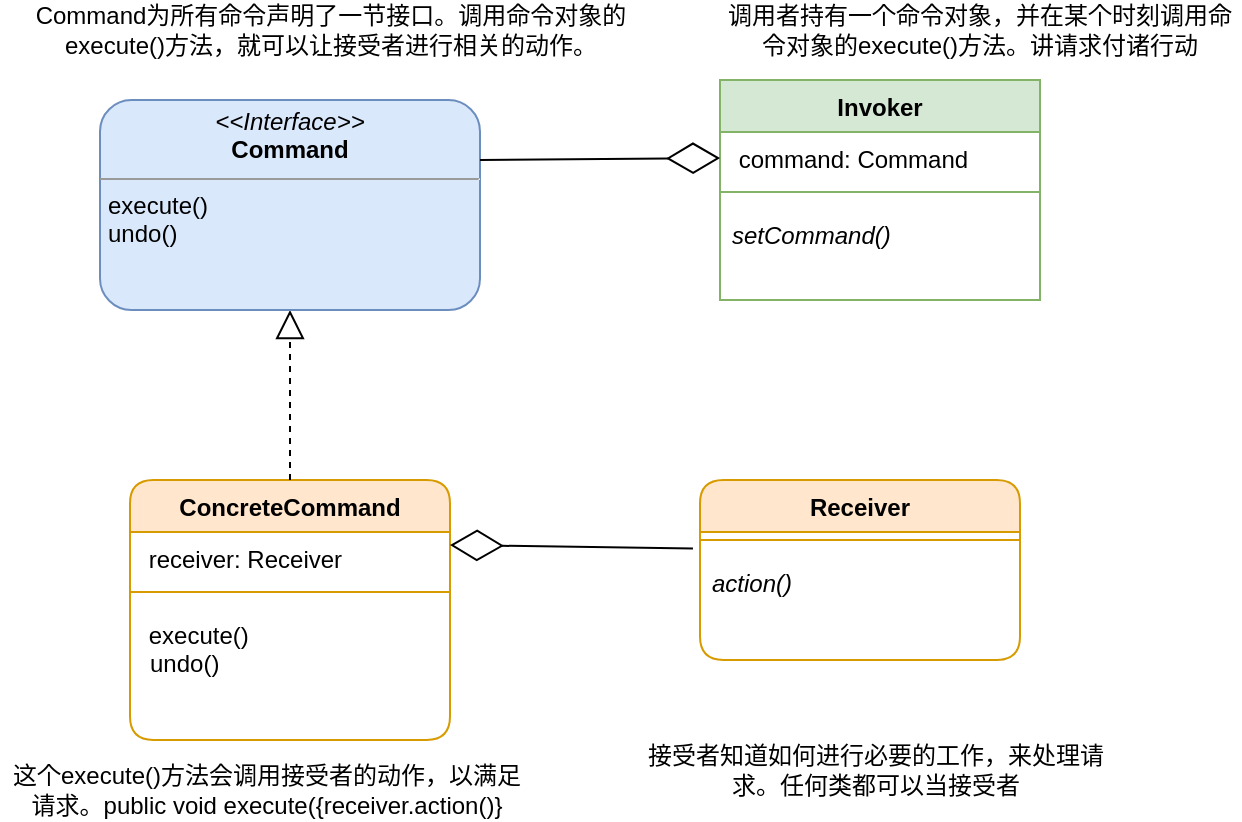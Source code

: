 <mxfile version="22.1.11" type="device">
  <diagram name="第 1 页" id="kHibCsJc4294tQFN3clH">
    <mxGraphModel dx="1005" dy="673" grid="1" gridSize="10" guides="1" tooltips="1" connect="1" arrows="1" fold="1" page="1" pageScale="1" pageWidth="2000" pageHeight="10000" math="0" shadow="0">
      <root>
        <mxCell id="0" />
        <mxCell id="1" parent="0" />
        <mxCell id="kwupcgz2W6ZuytT3eZMv-5" value="ConcreteCommand" style="swimlane;fontStyle=1;align=center;verticalAlign=top;childLayout=stackLayout;horizontal=1;startSize=26;horizontalStack=0;resizeParent=1;resizeParentMax=0;resizeLast=0;collapsible=1;marginBottom=0;whiteSpace=wrap;html=1;swimlaneLine=1;rounded=1;fillColor=#ffe6cc;strokeColor=#d79b00;" parent="1" vertex="1">
          <mxGeometry x="495" y="470" width="160" height="130" as="geometry" />
        </mxCell>
        <mxCell id="-3K28Fer6APiC0GXlQ0C-3" value="" style="endArrow=block;dashed=1;endFill=0;endSize=12;html=1;rounded=0;entryX=0.5;entryY=1;entryDx=0;entryDy=0;" edge="1" parent="kwupcgz2W6ZuytT3eZMv-5" target="-3K28Fer6APiC0GXlQ0C-1">
          <mxGeometry width="160" relative="1" as="geometry">
            <mxPoint x="80" as="sourcePoint" />
            <mxPoint x="240" as="targetPoint" />
          </mxGeometry>
        </mxCell>
        <mxCell id="kwupcgz2W6ZuytT3eZMv-6" value="&amp;nbsp;receiver: Receiver" style="text;strokeColor=none;fillColor=none;align=left;verticalAlign=top;spacingLeft=4;spacingRight=4;overflow=hidden;rotatable=0;points=[[0,0.5],[1,0.5]];portConstraint=eastwest;whiteSpace=wrap;html=1;" parent="kwupcgz2W6ZuytT3eZMv-5" vertex="1">
          <mxGeometry y="26" width="160" height="26" as="geometry" />
        </mxCell>
        <mxCell id="kwupcgz2W6ZuytT3eZMv-7" value="" style="line;strokeWidth=1;fillColor=none;align=left;verticalAlign=middle;spacingTop=-1;spacingLeft=3;spacingRight=3;rotatable=0;labelPosition=right;points=[];portConstraint=eastwest;strokeColor=inherit;" parent="kwupcgz2W6ZuytT3eZMv-5" vertex="1">
          <mxGeometry y="52" width="160" height="8" as="geometry" />
        </mxCell>
        <mxCell id="kwupcgz2W6ZuytT3eZMv-8" value="&lt;p style=&quot;text-align: center; border-color: var(--border-color); margin: 4px 0px 0px;&quot;&gt;&lt;span style=&quot;background-color: initial; text-align: left;&quot;&gt;&lt;i&gt;&amp;nbsp;&lt;/i&gt;execute()&lt;/span&gt;&lt;/p&gt;&lt;p style=&quot;border-color: var(--border-color); margin: 0px 0px 0px 4px;&quot;&gt;undo()&lt;/p&gt;" style="text;strokeColor=none;fillColor=none;align=left;verticalAlign=top;spacingLeft=4;spacingRight=4;overflow=hidden;rotatable=0;points=[[0,0.5],[1,0.5]];portConstraint=eastwest;whiteSpace=wrap;html=1;" parent="kwupcgz2W6ZuytT3eZMv-5" vertex="1">
          <mxGeometry y="60" width="160" height="70" as="geometry" />
        </mxCell>
        <mxCell id="-3K28Fer6APiC0GXlQ0C-1" value="&lt;p style=&quot;margin:0px;margin-top:4px;text-align:center;&quot;&gt;&lt;i&gt;&amp;lt;&amp;lt;Interface&amp;gt;&amp;gt;&lt;/i&gt;&lt;br&gt;&lt;b&gt;Command&lt;/b&gt;&lt;/p&gt;&lt;hr size=&quot;1&quot;&gt;&lt;p style=&quot;margin:0px;margin-left:4px;&quot;&gt;execute()&lt;/p&gt;&lt;p style=&quot;margin:0px;margin-left:4px;&quot;&gt;undo()&lt;/p&gt;" style="verticalAlign=top;align=left;overflow=fill;fontSize=12;fontFamily=Helvetica;html=1;whiteSpace=wrap;rounded=1;glass=0;shadow=0;fillColor=#dae8fc;strokeColor=#6c8ebf;" vertex="1" parent="1">
          <mxGeometry x="480" y="280" width="190" height="105" as="geometry" />
        </mxCell>
        <mxCell id="-3K28Fer6APiC0GXlQ0C-2" value="Command为所有命令声明了一节接口。调用命令对象的execute()方法，就可以让接受者进行相关的动作。" style="text;html=1;strokeColor=none;fillColor=none;align=center;verticalAlign=middle;whiteSpace=wrap;rounded=0;" vertex="1" parent="1">
          <mxGeometry x="442.5" y="230" width="305" height="30" as="geometry" />
        </mxCell>
        <mxCell id="-3K28Fer6APiC0GXlQ0C-4" value="Receiver" style="swimlane;fontStyle=1;align=center;verticalAlign=top;childLayout=stackLayout;horizontal=1;startSize=26;horizontalStack=0;resizeParent=1;resizeParentMax=0;resizeLast=0;collapsible=1;marginBottom=0;whiteSpace=wrap;html=1;swimlaneLine=1;rounded=1;fillColor=#ffe6cc;strokeColor=#d79b00;" vertex="1" parent="1">
          <mxGeometry x="780" y="470" width="160" height="90" as="geometry" />
        </mxCell>
        <mxCell id="-3K28Fer6APiC0GXlQ0C-7" value="" style="line;strokeWidth=1;fillColor=none;align=left;verticalAlign=middle;spacingTop=-1;spacingLeft=3;spacingRight=3;rotatable=0;labelPosition=right;points=[];portConstraint=eastwest;strokeColor=inherit;" vertex="1" parent="-3K28Fer6APiC0GXlQ0C-4">
          <mxGeometry y="26" width="160" height="8" as="geometry" />
        </mxCell>
        <mxCell id="-3K28Fer6APiC0GXlQ0C-8" value="&lt;p style=&quot;text-align: left; border-color: var(--border-color); margin: 4px 0px 0px;&quot;&gt;&lt;i&gt;action()&lt;/i&gt;&lt;/p&gt;" style="text;strokeColor=none;fillColor=none;align=left;verticalAlign=top;spacingLeft=4;spacingRight=4;overflow=hidden;rotatable=0;points=[[0,0.5],[1,0.5]];portConstraint=eastwest;whiteSpace=wrap;html=1;" vertex="1" parent="-3K28Fer6APiC0GXlQ0C-4">
          <mxGeometry y="34" width="160" height="56" as="geometry" />
        </mxCell>
        <mxCell id="-3K28Fer6APiC0GXlQ0C-9" value="" style="endArrow=diamondThin;endFill=0;endSize=24;html=1;rounded=0;entryX=1;entryY=0.25;entryDx=0;entryDy=0;exitX=-0.022;exitY=0.005;exitDx=0;exitDy=0;exitPerimeter=0;" edge="1" parent="1" source="-3K28Fer6APiC0GXlQ0C-8" target="kwupcgz2W6ZuytT3eZMv-5">
          <mxGeometry width="160" relative="1" as="geometry">
            <mxPoint x="540" y="640" as="sourcePoint" />
            <mxPoint x="700" y="640" as="targetPoint" />
          </mxGeometry>
        </mxCell>
        <mxCell id="-3K28Fer6APiC0GXlQ0C-10" value="Invoker" style="swimlane;fontStyle=1;align=center;verticalAlign=top;childLayout=stackLayout;horizontal=1;startSize=26;horizontalStack=0;resizeParent=1;resizeParentMax=0;resizeLast=0;collapsible=1;marginBottom=0;whiteSpace=wrap;html=1;swimlaneLine=1;rounded=1;fillColor=#d5e8d4;strokeColor=#82b366;arcSize=0;" vertex="1" parent="1">
          <mxGeometry x="790" y="270" width="160" height="110" as="geometry" />
        </mxCell>
        <mxCell id="-3K28Fer6APiC0GXlQ0C-12" value="&amp;nbsp;command: Command" style="text;strokeColor=none;fillColor=none;align=left;verticalAlign=top;spacingLeft=4;spacingRight=4;overflow=hidden;rotatable=0;points=[[0,0.5],[1,0.5]];portConstraint=eastwest;whiteSpace=wrap;html=1;" vertex="1" parent="-3K28Fer6APiC0GXlQ0C-10">
          <mxGeometry y="26" width="160" height="26" as="geometry" />
        </mxCell>
        <mxCell id="-3K28Fer6APiC0GXlQ0C-13" value="" style="line;strokeWidth=1;fillColor=none;align=left;verticalAlign=middle;spacingTop=-1;spacingLeft=3;spacingRight=3;rotatable=0;labelPosition=right;points=[];portConstraint=eastwest;strokeColor=inherit;" vertex="1" parent="-3K28Fer6APiC0GXlQ0C-10">
          <mxGeometry y="52" width="160" height="8" as="geometry" />
        </mxCell>
        <mxCell id="-3K28Fer6APiC0GXlQ0C-14" value="&lt;p style=&quot;text-align: left; border-color: var(--border-color); margin: 4px 0px 0px;&quot;&gt;&lt;i&gt;setCommand()&lt;/i&gt;&lt;/p&gt;" style="text;strokeColor=none;fillColor=none;align=left;verticalAlign=top;spacingLeft=4;spacingRight=4;overflow=hidden;rotatable=0;points=[[0,0.5],[1,0.5]];portConstraint=eastwest;whiteSpace=wrap;html=1;" vertex="1" parent="-3K28Fer6APiC0GXlQ0C-10">
          <mxGeometry y="60" width="160" height="50" as="geometry" />
        </mxCell>
        <mxCell id="-3K28Fer6APiC0GXlQ0C-15" value="" style="endArrow=diamondThin;endFill=0;endSize=24;html=1;rounded=0;entryX=0;entryY=0.5;entryDx=0;entryDy=0;" edge="1" parent="1" target="-3K28Fer6APiC0GXlQ0C-12">
          <mxGeometry width="160" relative="1" as="geometry">
            <mxPoint x="670" y="310" as="sourcePoint" />
            <mxPoint x="665" y="513" as="targetPoint" />
          </mxGeometry>
        </mxCell>
        <mxCell id="-3K28Fer6APiC0GXlQ0C-16" value="接受者知道如何进行必要的工作，来处理请求。任何类都可以当接受者" style="text;html=1;strokeColor=none;fillColor=none;align=center;verticalAlign=middle;whiteSpace=wrap;rounded=0;" vertex="1" parent="1">
          <mxGeometry x="747.5" y="600" width="240" height="30" as="geometry" />
        </mxCell>
        <mxCell id="-3K28Fer6APiC0GXlQ0C-17" value="这个execute()方法会调用接受者的动作，以满足请求。public void execute({receiver.action()}" style="text;html=1;strokeColor=none;fillColor=none;align=center;verticalAlign=middle;whiteSpace=wrap;rounded=0;" vertex="1" parent="1">
          <mxGeometry x="430" y="610" width="267" height="30" as="geometry" />
        </mxCell>
        <mxCell id="-3K28Fer6APiC0GXlQ0C-18" value="调用者持有一个命令对象，并在某个时刻调用命令对象的execute()方法。讲请求付诸行动" style="text;html=1;strokeColor=none;fillColor=none;align=center;verticalAlign=middle;whiteSpace=wrap;rounded=0;" vertex="1" parent="1">
          <mxGeometry x="790" y="230" width="260" height="30" as="geometry" />
        </mxCell>
      </root>
    </mxGraphModel>
  </diagram>
</mxfile>
